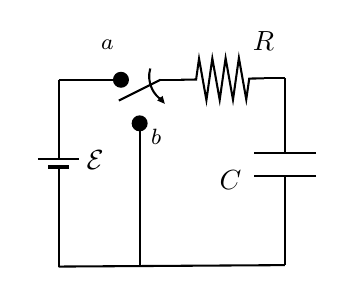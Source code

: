 

\tikzset{every picture/.style={line width=0.75pt}} %set default line width to 0.75pt        

\begin{tikzpicture}[x=0.75pt,y=0.75pt,yscale=-1,xscale=1]
%uncomment if require: \path (0,127); %set diagram left start at 0, and has height of 127

%Straight Lines [id:da9573646957662043] 
\draw    (31,120) -- (139.99,119.3) ;
%Shape: Contact [id:dp9565169725903933] 
\draw   (139.99,57.5) -- (139.99,65.5) (139.99,84.17) -- (139.99,76.17) (154.99,65.5) -- (124.99,65.5) (154.99,76.17) -- (124.99,76.17) ;
%Straight Lines [id:da6284594202215017] 
\draw    (31,71) -- (31,120) ;
%Straight Lines [id:da2136618357878628] 
\draw    (70,51) -- (70,120) ;
\draw [shift={(70,51)}, rotate = 90] [color={rgb, 255:red, 0; green, 0; blue, 0 }  ][fill={rgb, 255:red, 0; green, 0; blue, 0 }  ][line width=0.75]      (0, 0) circle [x radius= 3.35, y radius= 3.35]   ;
%Straight Lines [id:da7490985587148398] 
\draw    (31,30) -- (61,30) ;
\draw [shift={(61,30)}, rotate = 0] [color={rgb, 255:red, 0; green, 0; blue, 0 }  ][fill={rgb, 255:red, 0; green, 0; blue, 0 }  ][line width=0.75]      (0, 0) circle [x radius= 3.35, y radius= 3.35]   ;
%Shape: Resistor [id:dp3525730162875478] 
\draw   (90,30) -- (97.2,29.87) -- (98.62,19.85) -- (102.17,39.79) -- (105.02,19.74) -- (108.57,39.68) -- (111.42,19.62) -- (114.97,39.57) -- (117.82,19.51) -- (121.37,39.45) -- (122.8,29.43) -- (129.99,29.3) ;
%Straight Lines [id:da2977014378130778] 
\draw    (139.99,84.17) -- (139.99,119.3) ;
%Straight Lines [id:da030277022022630495] 
\draw    (139.99,29.3) -- (139.99,57.5) ;
%Straight Lines [id:da11389607646537225] 
\draw    (80,30) -- (90,30) ;
%Straight Lines [id:da24326600748417793] 
\draw    (129.99,29.3) -- (139.99,29.3) ;
%Straight Lines [id:da10435861691939996] 
\draw    (21,68) -- (41,68) ;
%Straight Lines [id:da45732952192697707] 
\draw [line width=1.5]    (26,72) -- (36,72) ;
%Straight Lines [id:da7436885446716952] 
\draw    (31,30) -- (31,68) ;
%Straight Lines [id:da3420346973218358] 
\draw    (80,30) -- (60,40) ;
%Shape: Arc [id:dp5907809839187259] 
\draw  [draw opacity=0] (80.71,39.82) .. controls (78.71,38.49) and (77.02,36.61) .. (75.91,34.27) .. controls (74.42,31.12) and (74.22,27.68) .. (75.11,24.57) -- (88.36,28.36) -- cycle ; \draw   (80.71,39.82) .. controls (78.71,38.49) and (77.02,36.61) .. (75.91,34.27) .. controls (74.42,31.12) and (74.22,27.68) .. (75.11,24.57) ;  
%Straight Lines [id:da6885112532590763] 
\draw    (80.14,39.31) -- (79.71,38.82) ;
\draw [shift={(82.11,41.57)}, rotate = 228.92] [fill={rgb, 255:red, 0; green, 0; blue, 0 }  ][line width=0.08]  [draw opacity=0] (3.57,-1.72) -- (0,0) -- (3.57,1.72) -- cycle    ;

% Text Node
\draw (123,5.4) node [anchor=north west][inner sep=0.75pt]    {$R$};
% Text Node
\draw (107,72.4) node [anchor=north west][inner sep=0.75pt]    {$C$};
% Text Node
\draw (43,62.4) node [anchor=north west][inner sep=0.75pt]    {$\mathcal{E}$};
% Text Node
\draw (50,9.4) node [anchor=north west][inner sep=0.75pt]  [font=\footnotesize]  {$a$};
% Text Node
\draw (74,52.4) node [anchor=north west][inner sep=0.75pt]  [font=\footnotesize]  {$b$};


\end{tikzpicture}
